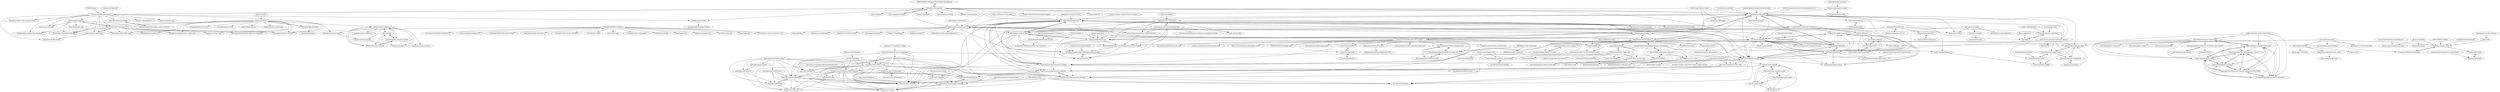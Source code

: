 digraph G {
"VISWESWARAN1998/Simple-Yet-Hackable-WhatsApp-api" -> "whatsplay/whatsapp-play" ["e"=1]
"rizwansoaib/whatsapp-monitor" -> "R1d22/MetaTrader-5-Premium"
"rizwansoaib/whatsapp-monitor" -> "nickmmark/brain-eeg-graph"
"rizwansoaib/whatsapp-monitor" -> "morannlx/CAD-App-For-PC"
"rizwansoaib/whatsapp-monitor" -> "whatsplay/whatsapp-play"
"rizwansoaib/whatsapp-monitor" -> "MoKhHa/Adobe-Audition-Free-Download"
"rizwansoaib/whatsapp-monitor" -> "Monishdhaya/After-Effects-App"
"rizwansoaib/whatsapp-monitor" -> "rndinfosecguy/vulture"
"rizwansoaib/whatsapp-monitor" -> "Monkey15/ApowerMirror"
"rizwansoaib/whatsapp-monitor" -> "MoTmk/IObit-Uninstaller-CRACKED"
"rizwansoaib/whatsapp-monitor" -> "markyasser12/Fl-Studio"
"rizwansoaib/whatsapp-monitor" -> "Moja2024/Acrobat-App"
"rizwansoaib/whatsapp-monitor" -> "MrChandio/NordVpn-CRACKED"
"rizwansoaib/whatsapp-monitor" -> "utkarsh914/whatsapp-stalker"
"rizwansoaib/whatsapp-monitor" -> "MritulAich/rewind-ai-full-version-Cracked"
"rizwansoaib/whatsapp-monitor" -> "l1444/omegle-location-ip"
"shauryauppal/PyWhatsapp" -> "whatsplay/whatsapp-play" ["e"=1]
"openyou/emokit" -> "kitschpatrol/Brain" ["e"=1]
"CircuitVerse/CircuitVerse" -> "smaranjitghose/doc2pen" ["e"=1]
"codezonediitj/pydatastructs" -> "IndianOpenSourceFoundation/dynamic-cli" ["e"=1]
"codezonediitj/pydatastructs" -> "Developer-Student-Clubs-VSSUT-Burla/Master-PyAlgo"
"codezonediitj/pydatastructs" -> "TusharAMD/Runn" ["e"=1]
"codezonediitj/pydatastructs" -> "prathimacode-hub/IoT-Spot" ["e"=1]
"codezonediitj/pydatastructs" -> "edualgo/eduAlgo"
"codezonediitj/pydatastructs" -> "srimani-programmer/Breast-Cancer-Predictor" ["e"=1]
"codezonediitj/pydatastructs" -> "Algo-Phantoms/Algo-Tree"
"codezonediitj/pydatastructs" -> "abhijeet007rocks8/Dev-Scripts" ["e"=1]
"codezonediitj/pydatastructs" -> "Algo-Phantoms/Algo-ScriptML"
"codezonediitj/pydatastructs" -> "antrikshmisri/checkpoint" ["e"=1]
"codezonediitj/pydatastructs" -> "Daksh777/TakeABreak" ["e"=1]
"codezonediitj/pydatastructs" -> "HarshCasper/NeoAlgo" ["e"=1]
"codezonediitj/pydatastructs" -> "Algo-Phantoms/Algo-Phantoms-Backend"
"codezonediitj/pydatastructs" -> "FedgeHund/mrktdb" ["e"=1]
"whatsplay/whatsapp-play" -> "rizwansoaib/whatsapp-monitor"
"whatsplay/whatsapp-play" -> "codezonediitj/pydatastructs"
"whatsplay/whatsapp-play" -> "smaranjitghose/doc2pen"
"whatsplay/whatsapp-play" -> "Algo-Phantoms/Algo-Tree"
"whatsplay/whatsapp-play" -> "Manthan933/Manthan"
"whatsplay/whatsapp-play" -> "vishakha-lall/MapBot"
"whatsplay/whatsapp-play" -> "VISWESWARAN1998/Simple-Yet-Hackable-WhatsApp-api" ["e"=1]
"whatsplay/whatsapp-play" -> "DSC-JSS-NOIDA/foss-events"
"whatsplay/whatsapp-play" -> "shauryauppal/PyWhatsapp" ["e"=1]
"whatsplay/whatsapp-play" -> "joaomirandas/whats2api" ["e"=1]
"whatsplay/whatsapp-play" -> "ucalyptus/Spotify-Recommendation-Engine" ["e"=1]
"whatsplay/whatsapp-play" -> "rndinfosecguy/vulture"
"whatsplay/whatsapp-play" -> "ambujraj/AmbSQL"
"whatsplay/whatsapp-play" -> "rpotter12/whatsapp-play"
"whatsplay/whatsapp-play" -> "kaiiyer/webtech"
"iWangJiaxiang/WSL-Guideline" -> "Wz8290/stalcraft-app"
"iWangJiaxiang/WSL-Guideline" -> "Wojtazz/lethal-app"
"iWangJiaxiang/WSL-Guideline" -> "windgaucho/battlebit-app"
"iWangJiaxiang/WSL-Guideline" -> "wzy-99/the-finals-app"
"iWangJiaxiang/WSL-Guideline" -> "Wuu-Ce/rust-app"
"iWangJiaxiang/WSL-Guideline" -> "tortuc/Discord-Account-Generator-2024"
"iWangJiaxiang/WSL-Guideline" -> "momshadnoor002/Adobe-Premiere-Pro"
"iWangJiaxiang/WSL-Guideline" -> "MrChandio/NordVpn-CRACKED"
"iWangJiaxiang/WSL-Guideline" -> "devsarwan/Adobe-Premiere-Pro"
"iWangJiaxiang/WSL-Guideline" -> "MrMidnightOfficial/Sketchup-Pro-Max"
"iWangJiaxiang/WSL-Guideline" -> "mokraneimed/Adobe-illustrator-cc"
"iWangJiaxiang/WSL-Guideline" -> "tortuc/DriverBooster-Pro-CRACKED"
"iWangJiaxiang/WSL-Guideline" -> "tortuc/Wallet-Cracker"
"iWangJiaxiang/WSL-Guideline" -> "tortuc/Editor-App"
"iWangJiaxiang/WSL-Guideline" -> "mrFaizan001/pure-vpn-cracked"
"B16f00t/whapa" -> "rizwansoaib/whatsapp-monitor" ["e"=1]
"CodersForLife/Data-Structures-Algorithms" -> "vatsalkesarwani12/Heal-O-Chat"
"CodersForLife/Data-Structures-Algorithms" -> "ayush-tiwari57/Algorithm-Visualizer"
"CodersForLife/Data-Structures-Algorithms" -> "Algo-Phantoms/Welcome"
"CodersForLife/Data-Structures-Algorithms" -> "DSC-JSS-NOIDA/Sudoku"
"CodersForLife/Data-Structures-Algorithms" -> "dheerajkotwani/GitCheatSheet"
"hybridgroup/cylon-neurosky" -> "groner/pythinkgear"
"sahilbansal17/Competitive_Coding" -> "CodersForLife/Data-Structures-Algorithms" ["e"=1]
"30lm32/ml-projects" -> "ashishsahu1/ML-ProjectYard" ["e"=1]
"laurentluce/python-algorithms" -> "nbro/andz"
"rndinfosecguy/vulture" -> "gundogduyakici/Whatsapp-Tracker"
"lihas/NeuroPy" -> "akloster/python-mindwave"
"lihas/NeuroPy" -> "BarkleyUS/mindwave-python"
"lihas/NeuroPy" -> "robintibor/python-mindwave-mobile"
"CodyJasonBennett/portfolio" -> "Girl-Code-It/Opportunity-Calendar-Frontend"
"CAMP-IIITB/STL-Tutorial" -> "zense/sac_elections_2020"
"akshitagupta15june/Face-X" -> "codezonediitj/pydatastructs" ["e"=1]
"smaranjitghose/awesome-portfolio-websites" -> "smaranjitghose/doc2pen" ["e"=1]
"shikha-16/Women-in-Technology" -> "Algo-Phantoms/Algo-Tree" ["e"=1]
"dheerajkotwani/GithubVisualizer" -> "dheerajkotwani/GitCheatSheet"
"dheerajkotwani/GithubVisualizer" -> "dheerajkotwani/NewsUp"
"dheerajkotwani/GithubVisualizer" -> "Algo-Phantoms/Welcome"
"dheerajkotwani/GithubVisualizer" -> "dheerajkotwani/Emojify"
"dheerajkotwani/GithubVisualizer" -> "dheerajkotwani/HackCovid-19"
"dheerajkotwani/GithubVisualizer" -> "vatsalkesarwani12/Heal-O-Chat"
"dheerajkotwani/GithubVisualizer" -> "dheerajkotwani/CineWatch"
"dheerajkotwani/GithubVisualizer" -> "rajat2502/CodeINN"
"dheerajkotwani/GithubVisualizer" -> "Algo-Phantoms/Algo-Phantoms-Android"
"bashtage/python-for-econometrics-statistics-data-analysis" -> "bashtage/python-introduction"
"bashtage/python-for-econometrics-statistics-data-analysis" -> "bashtage/AFE2020"
"Praful932/Kitabe" -> "vikasdo/Book-Recommendation-Analysis" ["e"=1]
"Praful932/Kitabe" -> "Algo-Phantoms/Algo-Phantoms-Frontend" ["e"=1]
"Praful932/Kitabe" -> "purnima143/Kurakoo" ["e"=1]
"weijie-chen/Linear-Algebra-With-Python" -> "weijie-chen/Basic-Statistics-With-Python" ["e"=1]
"weijie-chen/Linear-Algebra-With-Python" -> "weijie-chen/Econometrics-With-Python" ["e"=1]
"weijie-chen/Linear-Algebra-With-Python" -> "weijie-chen/Probability_Theory" ["e"=1]
"weijie-chen/Linear-Algebra-With-Python" -> "weijie-chen/Time-Series-and-Financial-Engineering-With-Python" ["e"=1]
"weijie-chen/Linear-Algebra-With-Python" -> "weijie-chen/Bayesian-Statistics-Econometrics" ["e"=1]
"bashtage/python-introduction" -> "bashtage/python-for-econometrics-statistics-data-analysis"
"ayush-tiwari57/Algorithm-Visualizer" -> "rajat2502/CodeINN"
"ayush-tiwari57/Algorithm-Visualizer" -> "dheerajkotwani/GitCheatSheet"
"ayush-tiwari57/Algorithm-Visualizer" -> "PragatiVerma18/SIH2020_MK95_Hashtag"
"ayush-tiwari57/Algorithm-Visualizer" -> "DSC-JSS-NOIDA/Sudoku"
"ayush-tiwari57/Algorithm-Visualizer" -> "vatsalkesarwani12/Heal-O-Chat"
"ayush-tiwari57/Algorithm-Visualizer" -> "AbsurdNerd/SimplifyReport_Backend"
"ayush-tiwari57/Algorithm-Visualizer" -> "diyajaiswal11/Quizzit"
"ayush-tiwari57/Algorithm-Visualizer" -> "Algo-Phantoms/Welcome"
"ayush-tiwari57/Algorithm-Visualizer" -> "todi-2000/Quiz-App"
"dheerajkotwani/NewsUp" -> "dheerajkotwani/Emojify"
"dheerajkotwani/NewsUp" -> "diyajaiswal11/GitScrap"
"mhmzdev/here-i-am-alert-app" -> "HassamTalha/Amaan-Women-Safety-App"
"HarshCasper/Rotten-Scripts" -> "smaranjitghose/doc2pen" ["e"=1]
"HarshCasper/Rotten-Scripts" -> "HarshCasper/Brihaspati" ["e"=1]
"HarshCasper/Rotten-Scripts" -> "VedantKhairnar/Cheat-Sheets" ["e"=1]
"HarshCasper/Rotten-Scripts" -> "codezonediitj/pydatastructs" ["e"=1]
"VedantKhairnar/Cheat-Sheets" -> "HarshCasper/NeoAlgo" ["e"=1]
"VedantKhairnar/Cheat-Sheets" -> "harsh7in/Blogger"
"VedantKhairnar/Cheat-Sheets" -> "Q-Stream/Q-Stream"
"VedantKhairnar/Cheat-Sheets" -> "smaranjitghose/doc2pen"
"VedantKhairnar/Cheat-Sheets" -> "smaranjitghose/ArtCV"
"VedantKhairnar/Cheat-Sheets" -> "edualgo/Grokking-Machine-Learning"
"VedantKhairnar/Cheat-Sheets" -> "bhav09/100dayProgrammingChallenge_LearningPath"
"VedantKhairnar/Cheat-Sheets" -> "ashishnagpal2498/hackstation"
"VedantKhairnar/Cheat-Sheets" -> "edualgo/eduAlgo"
"VedantKhairnar/Cheat-Sheets" -> "Algo-Phantoms/Algo-Phantoms-Frontend"
"VedantKhairnar/Cheat-Sheets" -> "swapnilsparsh/Rescue"
"VedantKhairnar/Cheat-Sheets" -> "Jayshah6699/datascience-mashup"
"VedantKhairnar/Cheat-Sheets" -> "codezonediitj/pydatastructs"
"PragatiVerma18/SIH2020_MK95_Hashtag" -> "diyajaiswal11/GitScrap"
"PragatiVerma18/SIH2020_MK95_Hashtag" -> "AbsurdNerd/SimplifyReport_Backend"
"PragatiVerma18/SIH2020_MK95_Hashtag" -> "todi-2000/Quiz-App"
"PragatiVerma18/SIH2020_MK95_Hashtag" -> "dheerajkotwani/GitCheatSheet"
"PragatiVerma18/SIH2020_MK95_Hashtag" -> "diyajaiswal11/Quizzit"
"PragatiVerma18/SIH2020_MK95_Hashtag" -> "AbsurdNerd/SimplifyReports"
"PragatiVerma18/SIH2020_MK95_Hashtag" -> "Algo-Phantoms/Welcome"
"kushagra414/100-Days-of-Code" -> "gr455/vSOS"
"vinta/fuck-coding-interviews" -> "nbro/andz"
"vinta/fuck-coding-interviews" -> "vinta/awesome-algorithms"
"vinta/fuck-coding-interviews" -> "laurentluce/python-algorithms"
"vinta/fuck-coding-interviews" -> "xianzhez/Coding-Interview-101"
"vinta/fuck-coding-interviews" -> "diyajaiswal11/Bloggitt"
"vinta/fuck-coding-interviews" -> "Algo-Phantoms/Algo-ScriptML"
"srimani-programmer/Breast-Cancer-Predictor" -> "PetalsOnWind/Statistics-and-Econometrics-for-Data-Science" ["e"=1]
"srimani-programmer/Breast-Cancer-Predictor" -> "codezonediitj/pydatastructs" ["e"=1]
"IndianOpenSourceFoundation/dynamic-cli" -> "codezonediitj/pydatastructs" ["e"=1]
"mishraaditya595/ScanIt" -> "Algo-Phantoms/Algo-Phantoms-Android"
"mishraaditya595/ScanIt" -> "DevK2S/Study_Partner"
"mishraaditya595/ScanIt" -> "Developer-Student-Clubs-VSSUT-Burla/College-Comrade"
"mishraaditya595/ScanIt" -> "DSC-JSS-NOIDA/Plasma-Donor-App"
"mishraaditya595/ScanIt" -> "CSwala/CSwala-android"
"bhav09/python_zero_to_hero" -> "bhav09/automating_whatsapp_texts"
"bhav09/100dayProgrammingChallenge_LearningPath" -> "bhav09/python_zero_to_hero"
"bhav09/100dayProgrammingChallenge_LearningPath" -> "bhav09/FREE-Data-Science-Resources"
"bhav09/100dayProgrammingChallenge_LearningPath" -> "bhav09/NLP-Basics"
"vinta/awesome-algorithms" -> "vinta/machine-learning-notes"
"utkarsh914/whatsapp-stalker" -> "utkarsh914/whatsapp-stalker-chrome-extension"
"DSC-JSS-NOIDA/foss-events" -> "ALPHAVIO/WordNook"
"DSC-JSS-NOIDA/foss-events" -> "Algo-Phantoms/Algo-Phantoms-Frontend"
"DSC-JSS-NOIDA/foss-events" -> "DSC-JSS-NOIDA/Plasma-Donor-App"
"DSC-JSS-NOIDA/foss-events" -> "Manthan933/Manthan"
"DSC-JSS-NOIDA/foss-events" -> "purnima143/Kurakoo"
"DSC-JSS-NOIDA/foss-events" -> "threefreespirited/Jssconnect"
"DSC-JSS-NOIDA/foss-events" -> "Algo-Phantoms/Algo-Tree"
"DSC-JSS-NOIDA/foss-events" -> "Namanl2001/MERN-Gurujii-dev"
"DSC-JSS-NOIDA/foss-events" -> "DSC-JSS-NOIDA/Sudoku"
"Open-Source-Contributors-JSS/Hacktoberfest2019" -> "rajat2502/CodeINN" ["e"=1]
"bhav09/NLP-Basics" -> "bhav09/FREE-Data-Science-Resources"
"bhav09/NLP-Basics" -> "bhav09/implementations"
"bhav09/NLP-Basics" -> "bhav09/deep-stuff"
"geekquad/AlgoBook" -> "geekquad/Pixel-Processing" ["e"=1]
"tanaypratap/teamtanay.jobchallenge.dev" -> "tanaypratap/the-productivity-book" ["e"=1]
"HarshCasper/NeoAlgo" -> "Algo-Phantoms/Algo-Tree" ["e"=1]
"HarshCasper/NeoAlgo" -> "VedantKhairnar/Cheat-Sheets" ["e"=1]
"HarshCasper/NeoAlgo" -> "smaranjitghose/doc2pen" ["e"=1]
"HarshCasper/NeoAlgo" -> "codezonediitj/pydatastructs" ["e"=1]
"HarshCasper/NeoAlgo" -> "DSC-JSS-NOIDA/foss-events" ["e"=1]
"HarshCasper/NeoAlgo" -> "edualgo/eduAlgo" ["e"=1]
"HarshCasper/NeoAlgo" -> "geekquad/Pixel-Processing" ["e"=1]
"HarshCasper/NeoAlgo" -> "praveenscience/Internship-LMS-FrontEnd" ["e"=1]
"weijie-chen/Probability_Theory" -> "weijie-chen/Matplotlib_Essentials"
"weijie-chen/Probability_Theory" -> "weijie-chen/Time-Series-and-Financial-Engineering-With-Python"
"weijie-chen/Probability_Theory" -> "weijie-chen/Notes_For_Macroeconomic_Analyst"
"weijie-chen/Probability_Theory" -> "weijie-chen/Basic-Statistics-With-Python"
"weijie-chen/Probability_Theory" -> "weijie-chen/Bayesian-Statistics-Econometrics"
"Namanl2001/MERN-Gurujii-dev" -> "purnima143/Kurakoo"
"Namanl2001/MERN-Gurujii-dev" -> "threefreespirited/Jssconnect"
"Namanl2001/MERN-Gurujii-dev" -> "rhythm98/Food-Ordering-Application"
"jatin2003/resources-for-web-developers" -> "AbsurdNerd/SimplifyReport_Backend"
"Canvasbird/canvasboard" -> "Canvasbird/canvasboard-backend"
"Canvasbird/canvasboard" -> "ashishnagpal2498/hackstation"
"Canvasbird/canvasboard" -> "zense/sac_elections_2020"
"Canvasbird/canvasboard" -> "goliakshay357/covid19-dashboard"
"Canvasbird/canvasboard" -> "Dragonsa15/Research-Internships"
"Canvasbird/canvasboard" -> "garimasingh128/profext"
"Canvasbird/canvasboard" -> "harsh7in/Blogger"
"geekquad/Pixel-Processing" -> "Algo-Phantoms/Algo-ScriptML"
"geekquad/Pixel-Processing" -> "PetalsOnWind/Statistics-and-Econometrics-for-Data-Science"
"geekquad/Pixel-Processing" -> "Developer-Student-Clubs-VSSUT-Burla/Master-PyAlgo"
"geekquad/Pixel-Processing" -> "Algo-Phantoms/Algo-Phantoms-Backend"
"geekquad/Pixel-Processing" -> "flow2ml/Flow2ML"
"DSC-JSS-NOIDA/Plasma-Donor-App" -> "DSC-JSS-NOIDA/Sudoku"
"DSC-JSS-NOIDA/Plasma-Donor-App" -> "Algo-Phantoms/Algo-Phantoms-Android"
"smaranjitghose/doc2pen" -> "Manthan933/Manthan"
"smaranjitghose/doc2pen" -> "ALPHAVIO/WordNook"
"smaranjitghose/doc2pen" -> "DSC-JSS-NOIDA/foss-events"
"smaranjitghose/doc2pen" -> "Algo-Phantoms/Algo-Phantoms-Frontend"
"smaranjitghose/doc2pen" -> "purnima143/Kurakoo"
"smaranjitghose/doc2pen" -> "praveenscience/Internship-LMS-FrontEnd"
"smaranjitghose/doc2pen" -> "ashishnagpal2498/hackstation"
"smaranjitghose/doc2pen" -> "Algo-Phantoms/Algo-Tree"
"smaranjitghose/doc2pen" -> "HarshCasper/NeoAlgo" ["e"=1]
"smaranjitghose/doc2pen" -> "khannakshat7/Elektra"
"smaranjitghose/doc2pen" -> "himanshu007-creator/SFC-foundations"
"smaranjitghose/doc2pen" -> "nilisha-jais/Musicophilia" ["e"=1]
"smaranjitghose/doc2pen" -> "garg3133/JagratiWebApp"
"smaranjitghose/doc2pen" -> "CodeTrophs/Frontend"
"smaranjitghose/doc2pen" -> "HITK-TECH-Community/Community-Website"
"nickmmark/brain-eeg-graph" -> "morannlx/CAD-App-For-PC"
"nickmmark/brain-eeg-graph" -> "R1d22/MetaTrader-5-Premium"
"vatsalkesarwani12/Heal-O-Chat" -> "Algo-Phantoms/Welcome"
"vatsalkesarwani12/Heal-O-Chat" -> "Algo-Phantoms/Algo-Phantoms-Android"
"vatsalkesarwani12/Heal-O-Chat" -> "rajat2502/CodeINN"
"vatsalkesarwani12/Heal-O-Chat" -> "dheerajkotwani/GitCheatSheet"
"vatsalkesarwani12/Heal-O-Chat" -> "diyajaiswal11/Quizzit"
"vatsalkesarwani12/Heal-O-Chat" -> "AbsurdNerd/SimplifyReports"
"vatsalkesarwani12/Heal-O-Chat" -> "vatsalkesarwani12/FireBaseAuth"
"vatsalkesarwani12/Heal-O-Chat" -> "DSC-JSS-NOIDA/Sudoku"
"vatsalkesarwani12/Heal-O-Chat" -> "diyajaiswal11/GitScrap"
"vatsalkesarwani12/Heal-O-Chat" -> "PragatiVerma18/SIH2020_MK95_Hashtag"
"weijie-chen/Matplotlib_Essentials" -> "weijie-chen/Probability_Theory"
"weijie-chen/Matplotlib_Essentials" -> "weijie-chen/Notes_For_Macroeconomic_Analyst"
"weijie-chen/Matplotlib_Essentials" -> "weijie-chen/Time-Series-and-Financial-Engineering-With-Python"
"CodeTrophs/Frontend" -> "CodeTrophs/Backend"
"CodeTrophs/Frontend" -> "edualgo/interview-corner"
"PragatiVerma18/Snippet-Share" -> "ashishnagpal2498/hackstation"
"PragatiVerma18/Snippet-Share" -> "preeti13456/CityonBikes"
"PragatiVerma18/Snippet-Share" -> "edualgo/interview-corner"
"PragatiVerma18/Snippet-Share" -> "Harshita248/Scrum-Management"
"garg3133/JagratiWebApp" -> "preeti13456/CityonBikes"
"edualgo/eduAlgo" -> "edualgo/eduAlgo"
"edualgo/eduAlgo" -> "moja-global/Google.Season.of.Documentation"
"vatsalkesarwani12/HeadLines" -> "vatsalkesarwani12/FireBaseAuth"
"HarshCasper/Brihaspati" -> "moja-global/Google.Season.of.Documentation"
"todi-2000/Quiz-App" -> "diyajaiswal11/GitScrap"
"todi-2000/Quiz-App" -> "AbsurdNerd/SimplifyReport_Backend"
"khusharth/gitpedia" -> "khusharth/musology"
"khusharth/gitpedia" -> "zense/sac_elections_2020"
"khusharth/gitpedia" -> "tanaypratap/the-productivity-book"
"garimasingh128/profext" -> "Raghwendra-Dey/productivity_meter"
"garimasingh128/profext" -> "Neilblaze/Anyxz"
"garimasingh128/profext" -> "garimasingh128/ToDoista"
"Raghwendra-Dey/productivity_meter" -> "baidi-mannan/Divide-Game"
"dheerajkotwani/GitCheatSheet" -> "diyajaiswal11/GitScrap"
"dheerajkotwani/GitCheatSheet" -> "Algo-Phantoms/Welcome"
"dheerajkotwani/GitCheatSheet" -> "dheerajkotwani/Emojify"
"dheerajkotwani/GitCheatSheet" -> "AbsurdNerd/SimplifyReport_Backend"
"dheerajkotwani/GitCheatSheet" -> "diyajaiswal11/Quizzit"
"diyajaiswal11/BookStore" -> "Algo-Phantoms/Welcome"
"diyajaiswal11/Quizzit" -> "AbsurdNerd/SimplifyReport_Backend"
"smaranjitghose/ArtCV" -> "garimasingh128/Alexa-skills-starters"
"vatsalkesarwani12/FireBaseAuth" -> "vatsalkesarwani12/HeadLines"
"CodeTrophs/Backend" -> "CodeTrophs/Frontend"
"threefreespirited/Jssconnect" -> "Namanl2001/MERN-Gurujii-dev"
"dheerajkotwani/HackCovid-19" -> "Algo-Phantoms/Welcome"
"dheerajkotwani/HackCovid-19" -> "dheerajkotwani/Emojify"
"dheerajkotwani/HackCovid-19" -> "dheerajkotwani/GitCheatSheet"
"utkarsh914/whatsapp-stalker-chrome-extension" -> "utkarsh914/whatsapp-stalker"
"Harshita248/Scrum-Management" -> "ashishnagpal2498/hackstation"
"Harshita248/Scrum-Management" -> "ashishpapanai/chessJS"
"ashishnagpal2498/hackstation" -> "Harshita248/Scrum-Management"
"ashishnagpal2498/hackstation" -> "PragatiVerma18/Snippet-Share"
"ashishnagpal2498/hackstation" -> "preeti13456/CityonBikes"
"zense/sac_elections_2020" -> "Dragonsa15/Research-Internships"
"zense/sac_elections_2020" -> "hanzohasashi33/DSA"
"ManiNandadeep/DSA" -> "hanzohasashi33/DSA"
"rajat2502/CodeINN" -> "Algo-Phantoms/Welcome"
"rajat2502/CodeINN" -> "AbsurdNerd/SimplifyReport_Backend"
"rajat2502/CodeINN" -> "diyajaiswal11/Quizzit"
"rajat2502/CodeINN" -> "dheerajkotwani/GitCheatSheet"
"hanzohasashi33/Competetive_programming" -> "ManiNandadeep/DSA"
"edualgo/interview-corner" -> "PragatiVerma18/Snippet-Share"
"edualgo/interview-corner" -> "preeti13456/CityonBikes"
"moja-global/Google.Season.of.Documentation" -> "metacall/ml-news-article-scraper-example"
"Dragonsa15/Research-Internships" -> "zense/sac_elections_2020"
"hanzohasashi33/DSA" -> "ManiNandadeep/DSA"
"HITK-TECH-Community/Community-Website" -> "ashishnagpal2498/hackstation"
"HITK-TECH-Community/Community-Website" -> "Harshita248/Scrum-Management"
"HITK-TECH-Community/Community-Website" -> "ALPHAVIO/WordNook"
"HITK-TECH-Community/Community-Website" -> "PragatiVerma18/Snippet-Share"
"HITK-TECH-Community/Community-Website" -> "Vita-App/Vita" ["e"=1]
"riyaz942/web-portfolio" -> "CodyJasonBennett/portfolio" ["e"=1]
"vibalijoshi/List-of-Opportunities" -> "Algo-Phantoms/Algo-Tree" ["e"=1]
"rajat2502/StandNote" -> "rajat2502/CodeINN"
"rajat2502/StandNote" -> "vatsalkesarwani12/Heal-O-Chat"
"rajat2502/StandNote" -> "PragatiVerma18/SIH2020_MK95_Hashtag"
"rajat2502/StandNote" -> "Algo-Phantoms/Welcome"
"rajat2502/StandNote" -> "diyajaiswal11/Bloggitt"
"kritikaparmar-programmer/HealthCheck" -> "geekquad/Pixel-Processing"
"kritikaparmar-programmer/HealthCheck" -> "Algo-Phantoms/Algo-ScriptML"
"kritikaparmar-programmer/HealthCheck" -> "srimani-programmer/Breast-Cancer-Predictor" ["e"=1]
"kritikaparmar-programmer/HealthCheck" -> "flow2ml/Flow2ML"
"kritikaparmar-programmer/HealthCheck" -> "Swarnimashukla/Automatic-attendance-management-system"
"kritikaparmar-programmer/HealthCheck" -> "Comet-AI/Comet.Box"
"kritikaparmar-programmer/HealthCheck" -> "ashishsahu1/ML-ProjectYard"
"kritikaparmar-programmer/HealthCheck" -> "PetalsOnWind/Statistics-and-Econometrics-for-Data-Science"
"kritikaparmar-programmer/HealthCheck" -> "khannakshat7/Elektra"
"rishipurwar1/FrontendPro" -> "rajat2502/StandNote" ["e"=1]
"prathimacode-hub/ML-ProjectKart" -> "ashishsahu1/ML-ProjectYard" ["e"=1]
"sadanandpai/algo-visualizers" -> "ishandeveloper/github-wrapped" ["e"=1]
"swapnilsparsh/Rescue" -> "PrabhuVinod/Women-Safety-App"
"swapnilsparsh/Rescue" -> "mhmzdev/here-i-am-alert-app"
"swapnilsparsh/Rescue" -> "garg3133/JagratiWebApp"
"swapnilsparsh/Rescue" -> "shagun25/SheHeroes" ["e"=1]
"weijie-chen/Econometrics-With-Python" -> "weijie-chen/Basic-Statistics-With-Python"
"weijie-chen/Econometrics-With-Python" -> "weijie-chen/Time-Series-and-Financial-Engineering-With-Python"
"weijie-chen/Econometrics-With-Python" -> "weijie-chen/Bayesian-Statistics-Econometrics"
"weijie-chen/Econometrics-With-Python" -> "weijie-chen/Notes_For_Macroeconomic_Analyst"
"weijie-chen/Econometrics-With-Python" -> "weijie-chen/Probability_Theory"
"weijie-chen/Econometrics-With-Python" -> "weijie-chen/Matplotlib_Essentials"
"weijie-chen/Econometrics-With-Python" -> "bashtage/python-for-econometrics-statistics-data-analysis"
"weijie-chen/Econometrics-With-Python" -> "aeturrell/coding-for-economists" ["e"=1]
"weijie-chen/Econometrics-With-Python" -> "PetalsOnWind/Statistics-and-Econometrics-for-Data-Science"
"weijie-chen/Econometrics-With-Python" -> "chrisconlon/applied_metrics" ["e"=1]
"weijie-chen/Econometrics-With-Python" -> "mca91/EconometricsWithR" ["e"=1]
"dheerajkotwani/CineWatch" -> "dheerajkotwani/NewsUp"
"himanshu007-creator/SFC-foundations" -> "manav014/Project1"
"himanshu007-creator/SFC-foundations" -> "Algo-Phantoms/Algo-Phantoms-Frontend"
"himanshu007-creator/SFC-foundations" -> "ALPHAVIO/WordNook"
"himanshu007-creator/SFC-foundations" -> "purnima143/Kurakoo"
"himanshu007-creator/SFC-foundations" -> "DSC-JSS-NOIDA/foss-events"
"himanshu007-creator/SFC-foundations" -> "Namanl2001/MERN-Gurujii-dev"
"himanshu007-creator/SFC-foundations" -> "smaranjitghose/doc2pen"
"himanshu007-creator/SFC-foundations" -> "Algo-Phantoms/Algo-Tree"
"l1444/omegle-location-ip" -> "R1d22/MetaTrader-5-Premium"
"l1444/omegle-location-ip" -> "MosesScifi/ExitLag-App"
"l1444/omegle-location-ip" -> "markyasser12/Fl-Studio"
"l1444/omegle-location-ip" -> "MrChandio/NordVpn-CRACKED"
"l1444/omegle-location-ip" -> "MoTmk/IObit-Uninstaller-CRACKED"
"l1444/omegle-location-ip" -> "MoKhHa/Adobe-Audition-Free-Download"
"ishandeveloper/github-wrapped" -> "ishandeveloper/Swaasthy"
"ishandeveloper/github-wrapped" -> "smaranjitghose/doc2pen"
"ashishpapanai/chessJS" -> "ashishnagpal2498/hackstation"
"ashishpapanai/chessJS" -> "Harshita248/Scrum-Management"
"github-education-resources/GitHubGraduation-2021" -> "smaranjitghose/doc2pen" ["e"=1]
"CSwala/CSwala-website" -> "CSwala/Join-us"
"CSwala/CSwala-website" -> "CSwala/CSwala-android"
"Ayush7614/Daily-Coding-DS-ALGO-Practice" -> "Algo-Phantoms/Algo-Tree" ["e"=1]
"akloster/python-mindwave" -> "BarkleyUS/mindwave-python"
"akloster/python-mindwave" -> "robintibor/python-mindwave-mobile"
"akloster/python-mindwave" -> "lihas/NeuroPy"
"akloster/python-mindwave" -> "guanix/processing-neurosky"
"akloster/python-mindwave" -> "dluxemburg/node-neurosky"
"akloster/python-mindwave" -> "robintibor/python-mindwave"
"akloster/python-mindwave" -> "groner/pythinkgear"
"akloster/python-mindwave" -> "hybridgroup/cylon-neurosky"
"praveenscience/Internship-LMS-FrontEnd" -> "muhammedaamiralikhan/Aigaea-Bot"
"praveenscience/Internship-LMS-FrontEnd" -> "TORGBORFRANCISCA/Aethir-Bot"
"praveenscience/Internship-LMS-FrontEnd" -> "smaranjitghose/doc2pen"
"praveenscience/Internship-LMS-FrontEnd" -> "m-dary-nur/PurpleStar"
"praveenscience/Internship-LMS-FrontEnd" -> "mohamedhamza121/IDA-Pro-Keygen-2024"
"praveenscience/Internship-LMS-FrontEnd" -> "DSC-JSS-NOIDA/foss-events"
"praveenscience/Internship-LMS-FrontEnd" -> "m-dary-nur/SilenceGen"
"praveenscience/Internship-LMS-FrontEnd" -> "AzimRameran/Exitlag-Free-2024"
"praveenscience/Internship-LMS-FrontEnd" -> "mohamedhamza121/IDM-Activation-Script-2024"
"praveenscience/Internship-LMS-FrontEnd" -> "yannick-coolen/PhotoDiva-Pro-free-2024"
"praveenscience/Internship-LMS-FrontEnd" -> "ALPHAVIO/WordNook"
"praveenscience/Internship-LMS-FrontEnd" -> "MikaellyBispo/Wemod-Premium-Unlocker-2024"
"praveenscience/Internship-LMS-FrontEnd" -> "priyanshsaxena09/ESET-KeyGen-2024"
"praveenscience/Internship-LMS-FrontEnd" -> "yannick-coolen/Autodesk-Inventor-free-2024"
"praveenscience/Internship-LMS-FrontEnd" -> "Nero2345/YoutubePlaylistDownloader-2024-"
"bhav09/FREE-Data-Science-Resources" -> "bhav09/NLP-Basics"
"bhav09/FREE-Data-Science-Resources" -> "bhav09/100dayProgrammingChallenge_LearningPath"
"bhav09/FREE-Data-Science-Resources" -> "bhav09/python_zero_to_hero"
"bhav09/FREE-Data-Science-Resources" -> "bhav09/implementations"
"bhav09/FREE-Data-Science-Resources" -> "bhav09/deep-stuff"
"dluxemburg/node-neurosky" -> "hybridgroup/cylon-neurosky"
"vikasdo/Book-Recommendation-Analysis" -> "Technocolabs100/Stack-Overflow-Tag-Predictions"
"ashishsahu1/ML-ProjectYard" -> "Algo-Phantoms/Algo-ScriptML"
"ashishsahu1/ML-ProjectYard" -> "prathimacode-hub/ML-ProjectKart" ["e"=1]
"ashishsahu1/ML-ProjectYard" -> "flow2ml/Flow2ML"
"ashishsahu1/ML-ProjectYard" -> "kritikaparmar-programmer/HealthCheck"
"ashishsahu1/ML-ProjectYard" -> "geekquad/Pixel-Processing"
"ashishsahu1/ML-ProjectYard" -> "MarwanELAdawy/project-based-learning-frontend" ["e"=1]
"ashishsahu1/ML-ProjectYard" -> "Comet-AI/Comet.Box"
"ashishsahu1/ML-ProjectYard" -> "srimani-programmer/Breast-Cancer-Predictor" ["e"=1]
"ashishsahu1/ML-ProjectYard" -> "Developer-Student-Clubs-VSSUT-Burla/Master-PyAlgo"
"CSwala/awesome-career-pages" -> "CSwala/awesome-computer-science"
"CSwala/awesome-career-pages" -> "CSwala/Join-us"
"CSwala/awesome-career-pages" -> "CSwala/CSwala-android"
"CSwala/awesome-career-pages" -> "CSwala/CSwala-website"
"CSwala/awesome-computer-science" -> "CSwala/Join-us"
"CSwala/awesome-computer-science" -> "CSwala/CSwala-android"
"CSwala/awesome-computer-science" -> "CSwala/CSwala-website"
"CSwala/awesome-computer-science" -> "CSwala/awesome-career-pages"
"gokulprathin8/Jaisalmer-E-Commerce" -> "vikasdo/Book-Recommendation-Analysis"
"CSwala/CSwala-android" -> "CSwala/Join-us"
"CSwala/CSwala-android" -> "CSwala/CSwala-website"
"CSwala/CSwala-android" -> "CSwala/awesome-computer-science"
"CSwala/CSwala-android" -> "Algo-Phantoms/Algo-Phantoms-Android"
"ayan-biswas0412/gssoc2021-HotelOnTouch" -> "rhythm98/Food-Ordering-Application"
"Jayshah6699/datascience-mashup" -> "edualgo/Grokking-Machine-Learning"
"diyajaiswal11/Bloggitt" -> "diyajaiswal11/GitScrap"
"diyajaiswal11/Bloggitt" -> "AbsurdNerd/SimplifyReport_Backend"
"diyajaiswal11/Bloggitt" -> "diyajaiswal11/Quizzit"
"diyajaiswal11/Bloggitt" -> "Algo-Phantoms/Welcome"
"weijie-chen/Basic-Statistics-With-Python" -> "weijie-chen/Time-Series-and-Financial-Engineering-With-Python"
"weijie-chen/Basic-Statistics-With-Python" -> "weijie-chen/Probability_Theory"
"weijie-chen/Basic-Statistics-With-Python" -> "weijie-chen/Bayesian-Statistics-Econometrics"
"weijie-chen/Basic-Statistics-With-Python" -> "weijie-chen/Notes_For_Macroeconomic_Analyst"
"weijie-chen/Basic-Statistics-With-Python" -> "weijie-chen/Matplotlib_Essentials"
"weijie-chen/Basic-Statistics-With-Python" -> "weijie-chen/Econometrics-With-Python"
"weijie-chen/Notes_For_Macroeconomic_Analyst" -> "weijie-chen/Probability_Theory"
"weijie-chen/Notes_For_Macroeconomic_Analyst" -> "weijie-chen/Bayesian-Statistics-Econometrics"
"weijie-chen/Notes_For_Macroeconomic_Analyst" -> "weijie-chen/Matplotlib_Essentials"
"weijie-chen/Notes_For_Macroeconomic_Analyst" -> "weijie-chen/Time-Series-and-Financial-Engineering-With-Python"
"Tejas1510/Hacking-Scripts" -> "edualgo/eduAlgo" ["e"=1]
"xianzhez/Coding-Interview-101" -> "vinta/fuck-coding-interviews"
"purnima143/Kurakoo" -> "Namanl2001/MERN-Gurujii-dev"
"purnima143/Kurakoo" -> "ALPHAVIO/WordNook"
"purnima143/Kurakoo" -> "Manthan933/Manthan"
"purnima143/Kurakoo" -> "rhythm98/Food-Ordering-Application"
"purnima143/Kurakoo" -> "threefreespirited/Jssconnect"
"purnima143/Kurakoo" -> "DSC-JSS-NOIDA/foss-events"
"purnima143/Kurakoo" -> "Feminine-Divine/periodo" ["e"=1]
"purnima143/Kurakoo" -> "Algo-Phantoms/Algo-Phantoms-Frontend"
"purnima143/Kurakoo" -> "PoojaMittal2842/Delhi-Tourism"
"purnima143/Kurakoo" -> "Girl-Code-It/Opportunity-Calendar-Frontend"
"PetalsOnWind/Statistics-and-Econometrics-for-Data-Science" -> "flow2ml/Flow2ML"
"PetalsOnWind/Statistics-and-Econometrics-for-Data-Science" -> "Developer-Student-Clubs-VSSUT-Burla/Master-PyAlgo"
"Algo-Phantoms/Algo-Tree" -> "Algo-Phantoms/Algo-Phantoms-Frontend"
"Algo-Phantoms/Algo-Tree" -> "HarshCasper/NeoAlgo" ["e"=1]
"Algo-Phantoms/Algo-Tree" -> "DSC-JSS-NOIDA/foss-events"
"Algo-Phantoms/Algo-Tree" -> "Algo-Phantoms/Algo-ScriptML"
"Algo-Phantoms/Algo-Tree" -> "Algo-Phantoms/Algo-Phantoms-Backend"
"Algo-Phantoms/Algo-Tree" -> "Algo-Phantoms/Algo-Phantoms-Android"
"Algo-Phantoms/Algo-Tree" -> "codezonediitj/pydatastructs"
"Algo-Phantoms/Algo-Tree" -> "smaranjitghose/doc2pen"
"Algo-Phantoms/Algo-Tree" -> "Algo-Phantoms/Welcome"
"Algo-Phantoms/Algo-Tree" -> "DSC-JSS-NOIDA/Plasma-Donor-App"
"Algo-Phantoms/Algo-Tree" -> "geekquad/Pixel-Processing"
"Algo-Phantoms/Algo-Tree" -> "Developer-Student-Clubs-VSSUT-Burla/Master-PyAlgo"
"Algo-Phantoms/Algo-Tree" -> "purnima143/Kurakoo"
"Algo-Phantoms/Algo-Tree" -> "himanshu007-creator/SFC-foundations"
"Algo-Phantoms/Algo-Tree" -> "Manthan933/Manthan"
"makesmatheasy/makesmatheasy" -> "Developer-Student-Clubs-VSSUT-Burla/Master-PyAlgo" ["e"=1]
"Algo-Phantoms/Algo-Phantoms-Frontend" -> "Algo-Phantoms/Welcome"
"Algo-Phantoms/Algo-Phantoms-Frontend" -> "Algo-Phantoms/Algo-Phantoms-Android"
"Algo-Phantoms/Algo-Phantoms-Frontend" -> "Algo-Phantoms/Algo-Phantoms-Backend"
"Algo-Phantoms/Algo-Phantoms-Frontend" -> "DSC-JSS-NOIDA/foss-events"
"Algo-Phantoms/Algo-Phantoms-Frontend" -> "Algo-Phantoms/Algo-Tree"
"Algo-Phantoms/Algo-Phantoms-Frontend" -> "purnima143/Kurakoo"
"Algo-Phantoms/Algo-Phantoms-Frontend" -> "PoojaMittal2842/Delhi-Tourism"
"Algo-Phantoms/Algo-ScriptML" -> "Algo-Phantoms/Welcome"
"Algo-Phantoms/Algo-ScriptML" -> "Algo-Phantoms/Algo-Phantoms-Android"
"Algo-Phantoms/Algo-ScriptML" -> "Algo-Phantoms/Algo-Phantoms-Backend"
"Algo-Phantoms/Algo-ScriptML" -> "geekquad/Pixel-Processing"
"Algo-Phantoms/Algo-ScriptML" -> "Algo-Phantoms/Algo-Phantoms-Frontend"
"Algo-Phantoms/Algo-ScriptML" -> "Technocolabs100/Stack-Overflow-Tag-Predictions"
"Algo-Phantoms/Algo-ScriptML" -> "Algo-Phantoms/Algo-Tree"
"Algo-Phantoms/Algo-ScriptML" -> "PetalsOnWind/Statistics-and-Econometrics-for-Data-Science"
"kaustubhgupta/PortfolioFy" -> "edualgo/interview-corner"
"Algo-Phantoms/Algo-Phantoms-Backend" -> "Algo-Phantoms/Welcome"
"Algo-Phantoms/Algo-Phantoms-Backend" -> "Algo-Phantoms/Algo-Phantoms-Android"
"Algo-Phantoms/Algo-Phantoms-Backend" -> "DSC-JSS-NOIDA/Sudoku"
"salil-naik/css-art-gallery" -> "khannakshat7/Elektra"
"salil-naik/css-art-gallery" -> "salil-naik/cover-image-generator"
"salil-naik/css-art-gallery" -> "awantika10/Desgen"
"salil-naik/css-art-gallery" -> "DSC-JSS-NOIDA/foss-events"
"satu0king/Leetcode-Solutions" -> "zense/sac_elections_2020"
"edualgo/Grokking-Machine-Learning" -> "Jayshah6699/datascience-mashup"
"Manthan933/Manthan" -> "purnima143/Kurakoo"
"Manthan933/Manthan" -> "DSC-JSS-NOIDA/foss-events"
"Manthan933/Manthan" -> "ALPHAVIO/WordNook"
"Manthan933/Manthan" -> "Namanl2001/MERN-Gurujii-dev"
"Manthan933/Manthan" -> "smaranjitghose/doc2pen"
"gr455/vSOS" -> "zense/sac_elections_2020"
"Algo-Phantoms/Algo-Phantoms-Android" -> "Algo-Phantoms/Welcome"
"Algo-Phantoms/Algo-Phantoms-Android" -> "Algo-Phantoms/Algo-Phantoms-Backend"
"Algo-Phantoms/Algo-Phantoms-Android" -> "DSC-JSS-NOIDA/Plasma-Donor-App"
"Algo-Phantoms/Algo-Phantoms-Android" -> "AbsurdNerd/SimplifyReports"
"mihir0699/Insta-Poll" -> "AbsurdNerd/SimplifyReport_Backend" ["e"=1]
"dheerajkotwani/Emojify" -> "diyajaiswal11/GitScrap"
"dheerajkotwani/Emojify" -> "dheerajkotwani/GitCheatSheet"
"vatsalkesarwani12/GitFit" -> "Algo-Phantoms/Welcome"
"vatsalkesarwani12/GitFit" -> "AbsurdNerd/SimplifyReports"
"manav014/Project1" -> "survoai/humalect-core"
"manav014/Project1" -> "Humalect/k8s-extension-installer"
"manav014/Project1" -> "survoai/k8s-extensions"
"manav014/Project1" -> "himanshu007-creator/SFC-foundations"
"ALPHAVIO/WordNook" -> "purnima143/Kurakoo"
"ALPHAVIO/WordNook" -> "threefreespirited/Jssconnect"
"ALPHAVIO/WordNook" -> "DSC-JSS-NOIDA/foss-events"
"ALPHAVIO/WordNook" -> "Namanl2001/MERN-Gurujii-dev"
"ALPHAVIO/WordNook" -> "rhythm98/Food-Ordering-Application"
"ALPHAVIO/WordNook" -> "Manthan933/Manthan"
"HarshCasper/NeoAlgo-Docs" -> "TesseractCoding/Ric-Bot"
"HarshCasper/NeoAlgo-Docs" -> "metacall/ml-news-article-scraper-example"
"flow2ml/Flow2ML" -> "Developer-Student-Clubs-VSSUT-Burla/Master-PyAlgo"
"Developer-Student-Clubs-VSSUT-Burla/Master-PyAlgo" -> "flow2ml/Flow2ML"
"anushkrishnav/Issue-Watcher" -> "metacall/ml-news-article-scraper-example"
"awantika10/Desgen" -> "akshitadixit/VCallZer"
"metacall/ml-news-article-scraper-example" -> "anushkrishnav/Issue-Watcher"
"AbsurdNerd/SimplifyReports" -> "AbsurdNerd/SimplifyReport_Backend"
"AbsurdNerd/SimplifyReport_Backend" -> "AbsurdNerd/SimplifyReports"
"AbsurdNerd/SimplifyReport_Backend" -> "diyajaiswal11/Quizzit"
"venomous0x/WhatsAPI" -> "rizwansoaib/whatsapp-monitor" ["e"=1]
"nbro/andz" -> "laurentluce/python-algorithms"
"weijie-chen/Time-Series-and-Financial-Engineering-With-Python" -> "weijie-chen/Probability_Theory"
"weijie-chen/Time-Series-and-Financial-Engineering-With-Python" -> "weijie-chen/Bayesian-Statistics-Econometrics"
"weijie-chen/Time-Series-and-Financial-Engineering-With-Python" -> "weijie-chen/Basic-Statistics-With-Python"
"weijie-chen/Time-Series-and-Financial-Engineering-With-Python" -> "weijie-chen/Notes_For_Macroeconomic_Analyst"
"weijie-chen/Time-Series-and-Financial-Engineering-With-Python" -> "weijie-chen/Matplotlib_Essentials"
"weijie-chen/Bayesian-Statistics-Econometrics" -> "weijie-chen/Time-Series-and-Financial-Engineering-With-Python"
"weijie-chen/Bayesian-Statistics-Econometrics" -> "weijie-chen/Notes_For_Macroeconomic_Analyst"
"weijie-chen/Bayesian-Statistics-Econometrics" -> "weijie-chen/Basic-Statistics-With-Python"
"weijie-chen/Bayesian-Statistics-Econometrics" -> "weijie-chen/Probability_Theory"
"weijie-chen/Bayesian-Statistics-Econometrics" -> "weijie-chen/Matplotlib_Essentials"
"HassamTalha/Amaan-Women-Safety-App" -> "mhmzdev/here-i-am-alert-app"
"PrabhuVinod/Women-Safety-App" -> "danishsshaikh/Naari"
"PrabhuVinod/Women-Safety-App" -> "swapnilsparsh/Rescue"
"PrabhuVinod/Women-Safety-App" -> "mhmzdev/here-i-am-alert-app"
"PrabhuVinod/Women-Safety-App" -> "DevipriyaSarkar/Damsel-In-Distress"
"PrabhuVinod/Women-Safety-App" -> "ShubhamYGS/WomenSafetyApp"
"PrabhuVinod/Women-Safety-App" -> "shagun25/SheHeroes" ["e"=1]
"nryoung/algorithms" -> "laurentluce/python-algorithms" ["e"=1]
"kitschpatrol/Brain" -> "kitschpatrol/BrainGrapher"
"kitschpatrol/Brain" -> "R1d22/MetaTrader-5-Premium"
"kitschpatrol/Brain" -> "MrGagana/Reiboot-Full-2024"
"kitschpatrol/Brain" -> "MoTmk/IObit-Uninstaller-CRACKED"
"kitschpatrol/Brain" -> "MianAnas01/Drivers-App"
"kitschpatrol/Brain" -> "mrcsdsp/Premiere-For-PC"
"kitschpatrol/Brain" -> "MrSuliman/TEAMVIEWER-PREMIUM-CRACKED"
"kitschpatrol/Brain" -> "MrMingFang/Solana-Bot-2024"
"kitschpatrol/Brain" -> "moka03/Adobe-Animate"
"kitschpatrol/Brain" -> "JimRoskind/NeuroskyHacking"
"kitschpatrol/Brain" -> "MrChandio/NordVpn-CRACKED"
"kitschpatrol/Brain" -> "dluxemburg/node-neurosky"
"kitschpatrol/Brain" -> "akloster/python-mindwave"
"kitschpatrol/Brain" -> "Mrunknowncodered/Twitter-coinbot-2024"
"kitschpatrol/Brain" -> "Monishdhaya/After-Effects-App"
"kitschpatrol/BrainGrapher" -> "kitschpatrol/Brain"
"kitschpatrol/BrainGrapher" -> "ericblue/MindStream"
"robintibor/python-mindwave-mobile" -> "akloster/python-mindwave"
"robintibor/python-mindwave-mobile" -> "lihas/NeuroPy"
"robintibor/python-mindwave-mobile" -> "BarkleyUS/mindwave-python"
"robintibor/python-mindwave-mobile" -> "guanix/processing-neurosky"
"Humalect/k8s-extension-installer" -> "survoai/k8s-extensions"
"Humalect/k8s-extension-installer" -> "survoai/humalect-core"
"survoai/k8s-extensions" -> "survoai/humalect-core"
"survoai/k8s-extensions" -> "Humalect/k8s-extension-installer"
"survoai/humalect-core" -> "survoai/k8s-extensions"
"survoai/humalect-core" -> "Humalect/k8s-extension-installer"
"prakhar1989/Algorithms" -> "laurentluce/python-algorithms" ["e"=1]
"R1d22/MetaTrader-5-Premium" -> "MoTmk/IObit-Uninstaller-CRACKED"
"R1d22/MetaTrader-5-Premium" -> "MoKhHa/Adobe-Audition-Free-Download"
"R1d22/MetaTrader-5-Premium" -> "Monishdhaya/After-Effects-App"
"R1d22/MetaTrader-5-Premium" -> "MrChandio/NordVpn-CRACKED"
"R1d22/MetaTrader-5-Premium" -> "nickmmark/brain-eeg-graph"
"R1d22/MetaTrader-5-Premium" -> "Mrunknowncodered/Twitter-coinbot-2024"
"R1d22/MetaTrader-5-Premium" -> "MianAnas01/Drivers-App"
"R1d22/MetaTrader-5-Premium" -> "MrSuliman/TEAMVIEWER-PREMIUM-CRACKED"
"R1d22/MetaTrader-5-Premium" -> "MrMingFang/Solana-Bot-2024"
"R1d22/MetaTrader-5-Premium" -> "l1444/omegle-location-ip"
"vinta/machine-learning-notes" -> "vinta/awesome-algorithms"
"BarkleyUS/mindwave-python" -> "akloster/python-mindwave"
"BarkleyUS/mindwave-python" -> "lihas/NeuroPy"
"BarkleyUS/mindwave-python" -> "robintibor/python-mindwave-mobile"
"mohamedhamza121/IDA-Pro-Keygen-2024" -> "MikaellyBispo/Wemod-Premium-Unlocker-2024"
"mohamedhamza121/IDA-Pro-Keygen-2024" -> "MikaellyBispo/Sony-Vegas-Pro-2024"
"AzimRameran/Exitlag-Free-2024" -> "AzimRameran/OpenSea-Bidding-Bot-2024"
"m-dary-nur/SilenceGen" -> "m-dary-nur/PurpleStar"
"m-dary-nur/SilenceGen" -> "LULin2016/BlazingTool"
"MikaellyBispo/Sony-Vegas-Pro-2024" -> "MikaellyBispo/Wemod-Premium-Unlocker-2024"
"MikaellyBispo/Sony-Vegas-Pro-2024" -> "mohamedhamza121/IDA-Pro-Keygen-2024"
"MikaellyBispo/Wemod-Premium-Unlocker-2024" -> "MikaellyBispo/Sony-Vegas-Pro-2024"
"MikaellyBispo/Wemod-Premium-Unlocker-2024" -> "mohamedhamza121/IDA-Pro-Keygen-2024"
"RRKKKS/AI-Crypto-Trading-Bot" -> "MikaellyBispo/Wemod-Premium-Unlocker-2024"
"RRKKKS/AI-Crypto-Trading-Bot" -> "RRKKKS/AI-Crypto-Signals-Bot"
"LULin2016/BlazingTool" -> "m-dary-nur/SilenceGen"
"m-dary-nur/PurpleStar" -> "m-dary-nur/SilenceGen"
"PetarV-/Algorithms" -> "nbro/andz" ["e"=1]
"VISWESWARAN1998/Simple-Yet-Hackable-WhatsApp-api" ["l"="27.034,-30.229", "c"=668]
"whatsplay/whatsapp-play" ["l"="31.592,-24.31"]
"rizwansoaib/whatsapp-monitor" ["l"="31.703,-24.194"]
"R1d22/MetaTrader-5-Premium" ["l"="31.744,-24.129"]
"nickmmark/brain-eeg-graph" ["l"="31.737,-24.169"]
"morannlx/CAD-App-For-PC" ["l"="31.741,-24.195"]
"MoKhHa/Adobe-Audition-Free-Download" ["l"="31.724,-24.154"]
"Monishdhaya/After-Effects-App" ["l"="31.716,-24.125"]
"rndinfosecguy/vulture" ["l"="31.649,-24.248"]
"Monkey15/ApowerMirror" ["l"="31.707,-24.23"]
"MoTmk/IObit-Uninstaller-CRACKED" ["l"="31.762,-24.141"]
"markyasser12/Fl-Studio" ["l"="31.704,-24.164"]
"Moja2024/Acrobat-App" ["l"="31.667,-24.197"]
"MrChandio/NordVpn-CRACKED" ["l"="31.801,-24.128"]
"utkarsh914/whatsapp-stalker" ["l"="31.666,-24.169"]
"MritulAich/rewind-ai-full-version-Cracked" ["l"="31.738,-24.222"]
"l1444/omegle-location-ip" ["l"="31.751,-24.158"]
"shauryauppal/PyWhatsapp" ["l"="27.041,-30.191", "c"=668]
"openyou/emokit" ["l"="61.961,34.197", "c"=405]
"kitschpatrol/Brain" ["l"="31.759,-24.074"]
"CircuitVerse/CircuitVerse" ["l"="31.637,-28.307", "c"=1078]
"smaranjitghose/doc2pen" ["l"="31.53,-24.357"]
"codezonediitj/pydatastructs" ["l"="31.554,-24.426"]
"IndianOpenSourceFoundation/dynamic-cli" ["l"="30.536,-24.21", "c"=541]
"Developer-Student-Clubs-VSSUT-Burla/Master-PyAlgo" ["l"="31.545,-24.464"]
"TusharAMD/Runn" ["l"="30.445,-24.222", "c"=541]
"prathimacode-hub/IoT-Spot" ["l"="30.336,-24.149", "c"=541]
"edualgo/eduAlgo" ["l"="31.599,-24.461"]
"srimani-programmer/Breast-Cancer-Predictor" ["l"="30.496,-24.226", "c"=541]
"Algo-Phantoms/Algo-Tree" ["l"="31.517,-24.412"]
"abhijeet007rocks8/Dev-Scripts" ["l"="30.408,-24.149", "c"=541]
"Algo-Phantoms/Algo-ScriptML" ["l"="31.509,-24.47"]
"antrikshmisri/checkpoint" ["l"="30.264,-24.27", "c"=541]
"Daksh777/TakeABreak" ["l"="30.388,-24.085", "c"=541]
"HarshCasper/NeoAlgo" ["l"="29.556,-26.755", "c"=73]
"Algo-Phantoms/Algo-Phantoms-Backend" ["l"="31.499,-24.446"]
"FedgeHund/mrktdb" ["l"="30.346,-24.171", "c"=541]
"Manthan933/Manthan" ["l"="31.526,-24.37"]
"vishakha-lall/MapBot" ["l"="31.596,-24.268"]
"DSC-JSS-NOIDA/foss-events" ["l"="31.497,-24.377"]
"joaomirandas/whats2api" ["l"="27.114,-30.268", "c"=668]
"ucalyptus/Spotify-Recommendation-Engine" ["l"="58.819,23.35", "c"=235]
"ambujraj/AmbSQL" ["l"="31.581,-24.288"]
"rpotter12/whatsapp-play" ["l"="31.608,-24.29"]
"kaiiyer/webtech" ["l"="31.626,-24.299"]
"iWangJiaxiang/WSL-Guideline" ["l"="31.966,-24.076"]
"Wz8290/stalcraft-app" ["l"="32.037,-24.084"]
"Wojtazz/lethal-app" ["l"="31.968,-24.017"]
"windgaucho/battlebit-app" ["l"="32.008,-24.023"]
"wzy-99/the-finals-app" ["l"="32.025,-24.053"]
"Wuu-Ce/rust-app" ["l"="31.983,-24.125"]
"tortuc/Discord-Account-Generator-2024" ["l"="32.016,-24.112"]
"momshadnoor002/Adobe-Premiere-Pro" ["l"="31.93,-24.067"]
"devsarwan/Adobe-Premiere-Pro" ["l"="32.003,-24.075"]
"MrMidnightOfficial/Sketchup-Pro-Max" ["l"="31.935,-24.039"]
"mokraneimed/Adobe-illustrator-cc" ["l"="31.991,-24.049"]
"tortuc/DriverBooster-Pro-CRACKED" ["l"="31.931,-24.097"]
"tortuc/Wallet-Cracker" ["l"="31.989,-24.098"]
"tortuc/Editor-App" ["l"="31.954,-24.115"]
"mrFaizan001/pure-vpn-cracked" ["l"="31.962,-24.046"]
"B16f00t/whapa" ["l"="-41.035,-32.849", "c"=289]
"CodersForLife/Data-Structures-Algorithms" ["l"="31.473,-24.481"]
"vatsalkesarwani12/Heal-O-Chat" ["l"="31.446,-24.486"]
"ayush-tiwari57/Algorithm-Visualizer" ["l"="31.46,-24.494"]
"Algo-Phantoms/Welcome" ["l"="31.462,-24.473"]
"DSC-JSS-NOIDA/Sudoku" ["l"="31.475,-24.45"]
"dheerajkotwani/GitCheatSheet" ["l"="31.436,-24.487"]
"hybridgroup/cylon-neurosky" ["l"="31.741,-24"]
"groner/pythinkgear" ["l"="31.731,-23.984"]
"sahilbansal17/Competitive_Coding" ["l"="30.397,-28.116", "c"=273]
"30lm32/ml-projects" ["l"="47.19,24.681", "c"=425]
"ashishsahu1/ML-ProjectYard" ["l"="31.538,-24.495"]
"laurentluce/python-algorithms" ["l"="31.398,-24.611"]
"nbro/andz" ["l"="31.414,-24.598"]
"gundogduyakici/Whatsapp-Tracker" ["l"="31.636,-24.229"]
"lihas/NeuroPy" ["l"="31.781,-23.975"]
"akloster/python-mindwave" ["l"="31.759,-23.988"]
"BarkleyUS/mindwave-python" ["l"="31.778,-23.96"]
"robintibor/python-mindwave-mobile" ["l"="31.762,-23.965"]
"CodyJasonBennett/portfolio" ["l"="31.581,-24.406"]
"Girl-Code-It/Opportunity-Calendar-Frontend" ["l"="31.551,-24.393"]
"CAMP-IIITB/STL-Tutorial" ["l"="31.816,-24.472"]
"zense/sac_elections_2020" ["l"="31.799,-24.481"]
"akshitagupta15june/Face-X" ["l"="30.57,-24.211", "c"=541]
"smaranjitghose/awesome-portfolio-websites" ["l"="10.306,-29.341", "c"=426]
"shikha-16/Women-in-Technology" ["l"="29.512,-26.7", "c"=73]
"dheerajkotwani/GithubVisualizer" ["l"="31.416,-24.477"]
"dheerajkotwani/NewsUp" ["l"="31.397,-24.501"]
"dheerajkotwani/Emojify" ["l"="31.414,-24.492"]
"dheerajkotwani/HackCovid-19" ["l"="31.431,-24.47"]
"dheerajkotwani/CineWatch" ["l"="31.382,-24.488"]
"rajat2502/CodeINN" ["l"="31.432,-24.496"]
"Algo-Phantoms/Algo-Phantoms-Android" ["l"="31.459,-24.448"]
"bashtage/python-for-econometrics-statistics-data-analysis" ["l"="31.606,-24.682"]
"bashtage/python-introduction" ["l"="31.626,-24.7"]
"bashtage/AFE2020" ["l"="31.602,-24.709"]
"Praful932/Kitabe" ["l"="29.764,-26.589", "c"=73]
"vikasdo/Book-Recommendation-Analysis" ["l"="31.571,-24.539"]
"Algo-Phantoms/Algo-Phantoms-Frontend" ["l"="31.502,-24.412"]
"purnima143/Kurakoo" ["l"="31.51,-24.38"]
"weijie-chen/Linear-Algebra-With-Python" ["l"="50.938,27.969", "c"=104]
"weijie-chen/Basic-Statistics-With-Python" ["l"="31.584,-24.653"]
"weijie-chen/Econometrics-With-Python" ["l"="31.572,-24.632"]
"weijie-chen/Probability_Theory" ["l"="31.562,-24.666"]
"weijie-chen/Time-Series-and-Financial-Engineering-With-Python" ["l"="31.57,-24.653"]
"weijie-chen/Bayesian-Statistics-Econometrics" ["l"="31.577,-24.668"]
"PragatiVerma18/SIH2020_MK95_Hashtag" ["l"="31.446,-24.499"]
"AbsurdNerd/SimplifyReport_Backend" ["l"="31.433,-24.506"]
"diyajaiswal11/Quizzit" ["l"="31.449,-24.509"]
"todi-2000/Quiz-App" ["l"="31.453,-24.517"]
"diyajaiswal11/GitScrap" ["l"="31.425,-24.506"]
"mhmzdev/here-i-am-alert-app" ["l"="31.706,-24.358"]
"HassamTalha/Amaan-Women-Safety-App" ["l"="31.724,-24.343"]
"HarshCasper/Rotten-Scripts" ["l"="24.213,-24.541", "c"=839]
"HarshCasper/Brihaspati" ["l"="31.635,-24.54"]
"VedantKhairnar/Cheat-Sheets" ["l"="31.613,-24.426"]
"harsh7in/Blogger" ["l"="31.682,-24.441"]
"Q-Stream/Q-Stream" ["l"="31.613,-24.45"]
"smaranjitghose/ArtCV" ["l"="31.653,-24.424"]
"edualgo/Grokking-Machine-Learning" ["l"="31.643,-24.445"]
"bhav09/100dayProgrammingChallenge_LearningPath" ["l"="31.673,-24.482"]
"ashishnagpal2498/hackstation" ["l"="31.621,-24.39"]
"swapnilsparsh/Rescue" ["l"="31.669,-24.381"]
"Jayshah6699/datascience-mashup" ["l"="31.632,-24.456"]
"AbsurdNerd/SimplifyReports" ["l"="31.441,-24.477"]
"kushagra414/100-Days-of-Code" ["l"="31.869,-24.472"]
"gr455/vSOS" ["l"="31.837,-24.476"]
"vinta/fuck-coding-interviews" ["l"="31.446,-24.583"]
"vinta/awesome-algorithms" ["l"="31.426,-24.626"]
"xianzhez/Coding-Interview-101" ["l"="31.458,-24.62"]
"diyajaiswal11/Bloggitt" ["l"="31.446,-24.531"]
"PetalsOnWind/Statistics-and-Econometrics-for-Data-Science" ["l"="31.541,-24.516"]
"mishraaditya595/ScanIt" ["l"="31.411,-24.442"]
"DevK2S/Study_Partner" ["l"="31.385,-24.447"]
"Developer-Student-Clubs-VSSUT-Burla/College-Comrade" ["l"="31.382,-24.43"]
"DSC-JSS-NOIDA/Plasma-Donor-App" ["l"="31.466,-24.425"]
"CSwala/CSwala-android" ["l"="31.367,-24.459"]
"bhav09/python_zero_to_hero" ["l"="31.706,-24.488"]
"bhav09/automating_whatsapp_texts" ["l"="31.728,-24.497"]
"bhav09/FREE-Data-Science-Resources" ["l"="31.694,-24.503"]
"bhav09/NLP-Basics" ["l"="31.684,-24.513"]
"vinta/machine-learning-notes" ["l"="31.416,-24.647"]
"utkarsh914/whatsapp-stalker-chrome-extension" ["l"="31.649,-24.156"]
"ALPHAVIO/WordNook" ["l"="31.503,-24.35"]
"threefreespirited/Jssconnect" ["l"="31.484,-24.358"]
"Namanl2001/MERN-Gurujii-dev" ["l"="31.499,-24.362"]
"Open-Source-Contributors-JSS/Hacktoberfest2019" ["l"="31.935,-22.921", "c"=358]
"bhav09/implementations" ["l"="31.708,-24.521"]
"bhav09/deep-stuff" ["l"="31.694,-24.526"]
"geekquad/AlgoBook" ["l"="31.738,-22.952", "c"=358]
"geekquad/Pixel-Processing" ["l"="31.527,-24.47"]
"tanaypratap/teamtanay.jobchallenge.dev" ["l"="25.689,-28.358", "c"=228]
"tanaypratap/the-productivity-book" ["l"="31.866,-24.532"]
"praveenscience/Internship-LMS-FrontEnd" ["l"="31.416,-24.272"]
"weijie-chen/Matplotlib_Essentials" ["l"="31.557,-24.647"]
"weijie-chen/Notes_For_Macroeconomic_Analyst" ["l"="31.555,-24.659"]
"rhythm98/Food-Ordering-Application" ["l"="31.49,-24.341"]
"jatin2003/resources-for-web-developers" ["l"="31.387,-24.531"]
"Canvasbird/canvasboard" ["l"="31.735,-24.443"]
"Canvasbird/canvasboard-backend" ["l"="31.761,-24.446"]
"goliakshay357/covid19-dashboard" ["l"="31.747,-24.461"]
"Dragonsa15/Research-Internships" ["l"="31.775,-24.468"]
"garimasingh128/profext" ["l"="31.788,-24.432"]
"flow2ml/Flow2ML" ["l"="31.547,-24.483"]
"khannakshat7/Elektra" ["l"="31.494,-24.426"]
"himanshu007-creator/SFC-foundations" ["l"="31.48,-24.379"]
"nilisha-jais/Musicophilia" ["l"="29.796,-26.728", "c"=73]
"garg3133/JagratiWebApp" ["l"="31.604,-24.361"]
"CodeTrophs/Frontend" ["l"="31.577,-24.339"]
"HITK-TECH-Community/Community-Website" ["l"="31.575,-24.367"]
"vatsalkesarwani12/FireBaseAuth" ["l"="31.415,-24.526"]
"CodeTrophs/Backend" ["l"="31.565,-24.324"]
"edualgo/interview-corner" ["l"="31.625,-24.344"]
"PragatiVerma18/Snippet-Share" ["l"="31.618,-24.366"]
"preeti13456/CityonBikes" ["l"="31.631,-24.365"]
"Harshita248/Scrum-Management" ["l"="31.609,-24.38"]
"moja-global/Google.Season.of.Documentation" ["l"="31.629,-24.516"]
"vatsalkesarwani12/HeadLines" ["l"="31.405,-24.545"]
"khusharth/gitpedia" ["l"="31.849,-24.509"]
"khusharth/musology" ["l"="31.877,-24.513"]
"Raghwendra-Dey/productivity_meter" ["l"="31.818,-24.421"]
"Neilblaze/Anyxz" ["l"="31.799,-24.415"]
"garimasingh128/ToDoista" ["l"="31.812,-24.439"]
"baidi-mannan/Divide-Game" ["l"="31.839,-24.416"]
"diyajaiswal11/BookStore" ["l"="31.48,-24.503"]
"garimasingh128/Alexa-skills-starters" ["l"="31.679,-24.42"]
"ashishpapanai/chessJS" ["l"="31.635,-24.383"]
"hanzohasashi33/DSA" ["l"="31.803,-24.513"]
"ManiNandadeep/DSA" ["l"="31.811,-24.532"]
"hanzohasashi33/Competetive_programming" ["l"="31.82,-24.552"]
"metacall/ml-news-article-scraper-example" ["l"="31.656,-24.552"]
"Vita-App/Vita" ["l"="31.607,-22.439", "c"=358]
"riyaz942/web-portfolio" ["l"="10.287,-29.151", "c"=426]
"vibalijoshi/List-of-Opportunities" ["l"="29.572,-26.672", "c"=73]
"rajat2502/StandNote" ["l"="31.436,-24.518"]
"kritikaparmar-programmer/HealthCheck" ["l"="31.517,-24.495"]
"Swarnimashukla/Automatic-attendance-management-system" ["l"="31.52,-24.537"]
"Comet-AI/Comet.Box" ["l"="31.523,-24.517"]
"rishipurwar1/FrontendPro" ["l"="4.032,-27.358", "c"=23]
"prathimacode-hub/ML-ProjectKart" ["l"="47.21,24.736", "c"=425]
"sadanandpai/algo-visualizers" ["l"="25.781,-28.418", "c"=228]
"ishandeveloper/github-wrapped" ["l"="31.531,-24.295"]
"PrabhuVinod/Women-Safety-App" ["l"="31.708,-24.38"]
"shagun25/SheHeroes" ["l"="31.083,-24.133", "c"=541]
"aeturrell/coding-for-economists" ["l"="43.189,26.584", "c"=627]
"chrisconlon/applied_metrics" ["l"="43.196,26.557", "c"=627]
"mca91/EconometricsWithR" ["l"="43.13,26.54", "c"=627]
"manav014/Project1" ["l"="31.428,-24.367"]
"MosesScifi/ExitLag-App" ["l"="31.788,-24.176"]
"ishandeveloper/Swaasthy" ["l"="31.534,-24.261"]
"github-education-resources/GitHubGraduation-2021" ["l"="29.56,-26.788", "c"=73]
"CSwala/CSwala-website" ["l"="31.347,-24.469"]
"CSwala/Join-us" ["l"="31.337,-24.477"]
"Ayush7614/Daily-Coding-DS-ALGO-Practice" ["l"="29.682,-26.727", "c"=73]
"guanix/processing-neurosky" ["l"="31.741,-23.969"]
"dluxemburg/node-neurosky" ["l"="31.755,-24.021"]
"robintibor/python-mindwave" ["l"="31.745,-23.957"]
"muhammedaamiralikhan/Aigaea-Bot" ["l"="31.458,-24.208"]
"TORGBORFRANCISCA/Aethir-Bot" ["l"="31.37,-24.25"]
"m-dary-nur/PurpleStar" ["l"="31.338,-24.281"]
"mohamedhamza121/IDA-Pro-Keygen-2024" ["l"="31.34,-24.202"]
"m-dary-nur/SilenceGen" ["l"="31.306,-24.286"]
"AzimRameran/Exitlag-Free-2024" ["l"="31.411,-24.172"]
"mohamedhamza121/IDM-Activation-Script-2024" ["l"="31.418,-24.304"]
"yannick-coolen/PhotoDiva-Pro-free-2024" ["l"="31.391,-24.215"]
"MikaellyBispo/Wemod-Premium-Unlocker-2024" ["l"="31.307,-24.206"]
"priyanshsaxena09/ESET-KeyGen-2024" ["l"="31.459,-24.253"]
"yannick-coolen/Autodesk-Inventor-free-2024" ["l"="31.375,-24.299"]
"Nero2345/YoutubePlaylistDownloader-2024-" ["l"="31.424,-24.234"]
"Technocolabs100/Stack-Overflow-Tag-Predictions" ["l"="31.553,-24.506"]
"MarwanELAdawy/project-based-learning-frontend" ["l"="-21.922,-23.814", "c"=496]
"CSwala/awesome-career-pages" ["l"="31.321,-24.468"]
"CSwala/awesome-computer-science" ["l"="31.337,-24.456"]
"gokulprathin8/Jaisalmer-E-Commerce" ["l"="31.582,-24.561"]
"ayan-biswas0412/gssoc2021-HotelOnTouch" ["l"="31.479,-24.314"]
"Tejas1510/Hacking-Scripts" ["l"="-47.308,-25.968", "c"=70]
"Feminine-Divine/periodo" ["l"="29.964,-26.723", "c"=73]
"PoojaMittal2842/Delhi-Tourism" ["l"="31.486,-24.399"]
"makesmatheasy/makesmatheasy" ["l"="29.825,-26.718", "c"=73]
"kaustubhgupta/PortfolioFy" ["l"="31.659,-24.328"]
"salil-naik/css-art-gallery" ["l"="31.448,-24.401"]
"salil-naik/cover-image-generator" ["l"="31.422,-24.403"]
"awantika10/Desgen" ["l"="31.399,-24.403"]
"satu0king/Leetcode-Solutions" ["l"="31.816,-24.497"]
"mihir0699/Insta-Poll" ["l"="64.645,-14.719", "c"=385]
"vatsalkesarwani12/GitFit" ["l"="31.443,-24.459"]
"survoai/humalect-core" ["l"="31.378,-24.363"]
"Humalect/k8s-extension-installer" ["l"="31.397,-24.354"]
"survoai/k8s-extensions" ["l"="31.395,-24.374"]
"HarshCasper/NeoAlgo-Docs" ["l"="31.673,-24.58"]
"TesseractCoding/Ric-Bot" ["l"="31.687,-24.598"]
"anushkrishnav/Issue-Watcher" ["l"="31.67,-24.562"]
"akshitadixit/VCallZer" ["l"="31.37,-24.403"]
"venomous0x/WhatsAPI" ["l"="26.909,-30.273", "c"=668]
"danishsshaikh/Naari" ["l"="31.727,-24.397"]
"DevipriyaSarkar/Damsel-In-Distress" ["l"="31.737,-24.384"]
"ShubhamYGS/WomenSafetyApp" ["l"="31.741,-24.367"]
"nryoung/algorithms" ["l"="45.11,20.422", "c"=20]
"kitschpatrol/BrainGrapher" ["l"="31.796,-24.063"]
"MrGagana/Reiboot-Full-2024" ["l"="31.788,-24.037"]
"MianAnas01/Drivers-App" ["l"="31.718,-24.085"]
"mrcsdsp/Premiere-For-PC" ["l"="31.742,-24.043"]
"MrSuliman/TEAMVIEWER-PREMIUM-CRACKED" ["l"="31.785,-24.101"]
"MrMingFang/Solana-Bot-2024" ["l"="31.762,-24.101"]
"moka03/Adobe-Animate" ["l"="31.717,-24.05"]
"JimRoskind/NeuroskyHacking" ["l"="31.767,-24.049"]
"Mrunknowncodered/Twitter-coinbot-2024" ["l"="31.738,-24.097"]
"ericblue/MindStream" ["l"="31.823,-24.05"]
"prakhar1989/Algorithms" ["l"="45.179,20.394", "c"=20]
"MikaellyBispo/Sony-Vegas-Pro-2024" ["l"="31.31,-24.175"]
"AzimRameran/OpenSea-Bidding-Bot-2024" ["l"="31.405,-24.118"]
"LULin2016/BlazingTool" ["l"="31.262,-24.29"]
"RRKKKS/AI-Crypto-Trading-Bot" ["l"="31.236,-24.168"]
"RRKKKS/AI-Crypto-Signals-Bot" ["l"="31.191,-24.144"]
"PetarV-/Algorithms" ["l"="30.379,-28.134", "c"=273]
}